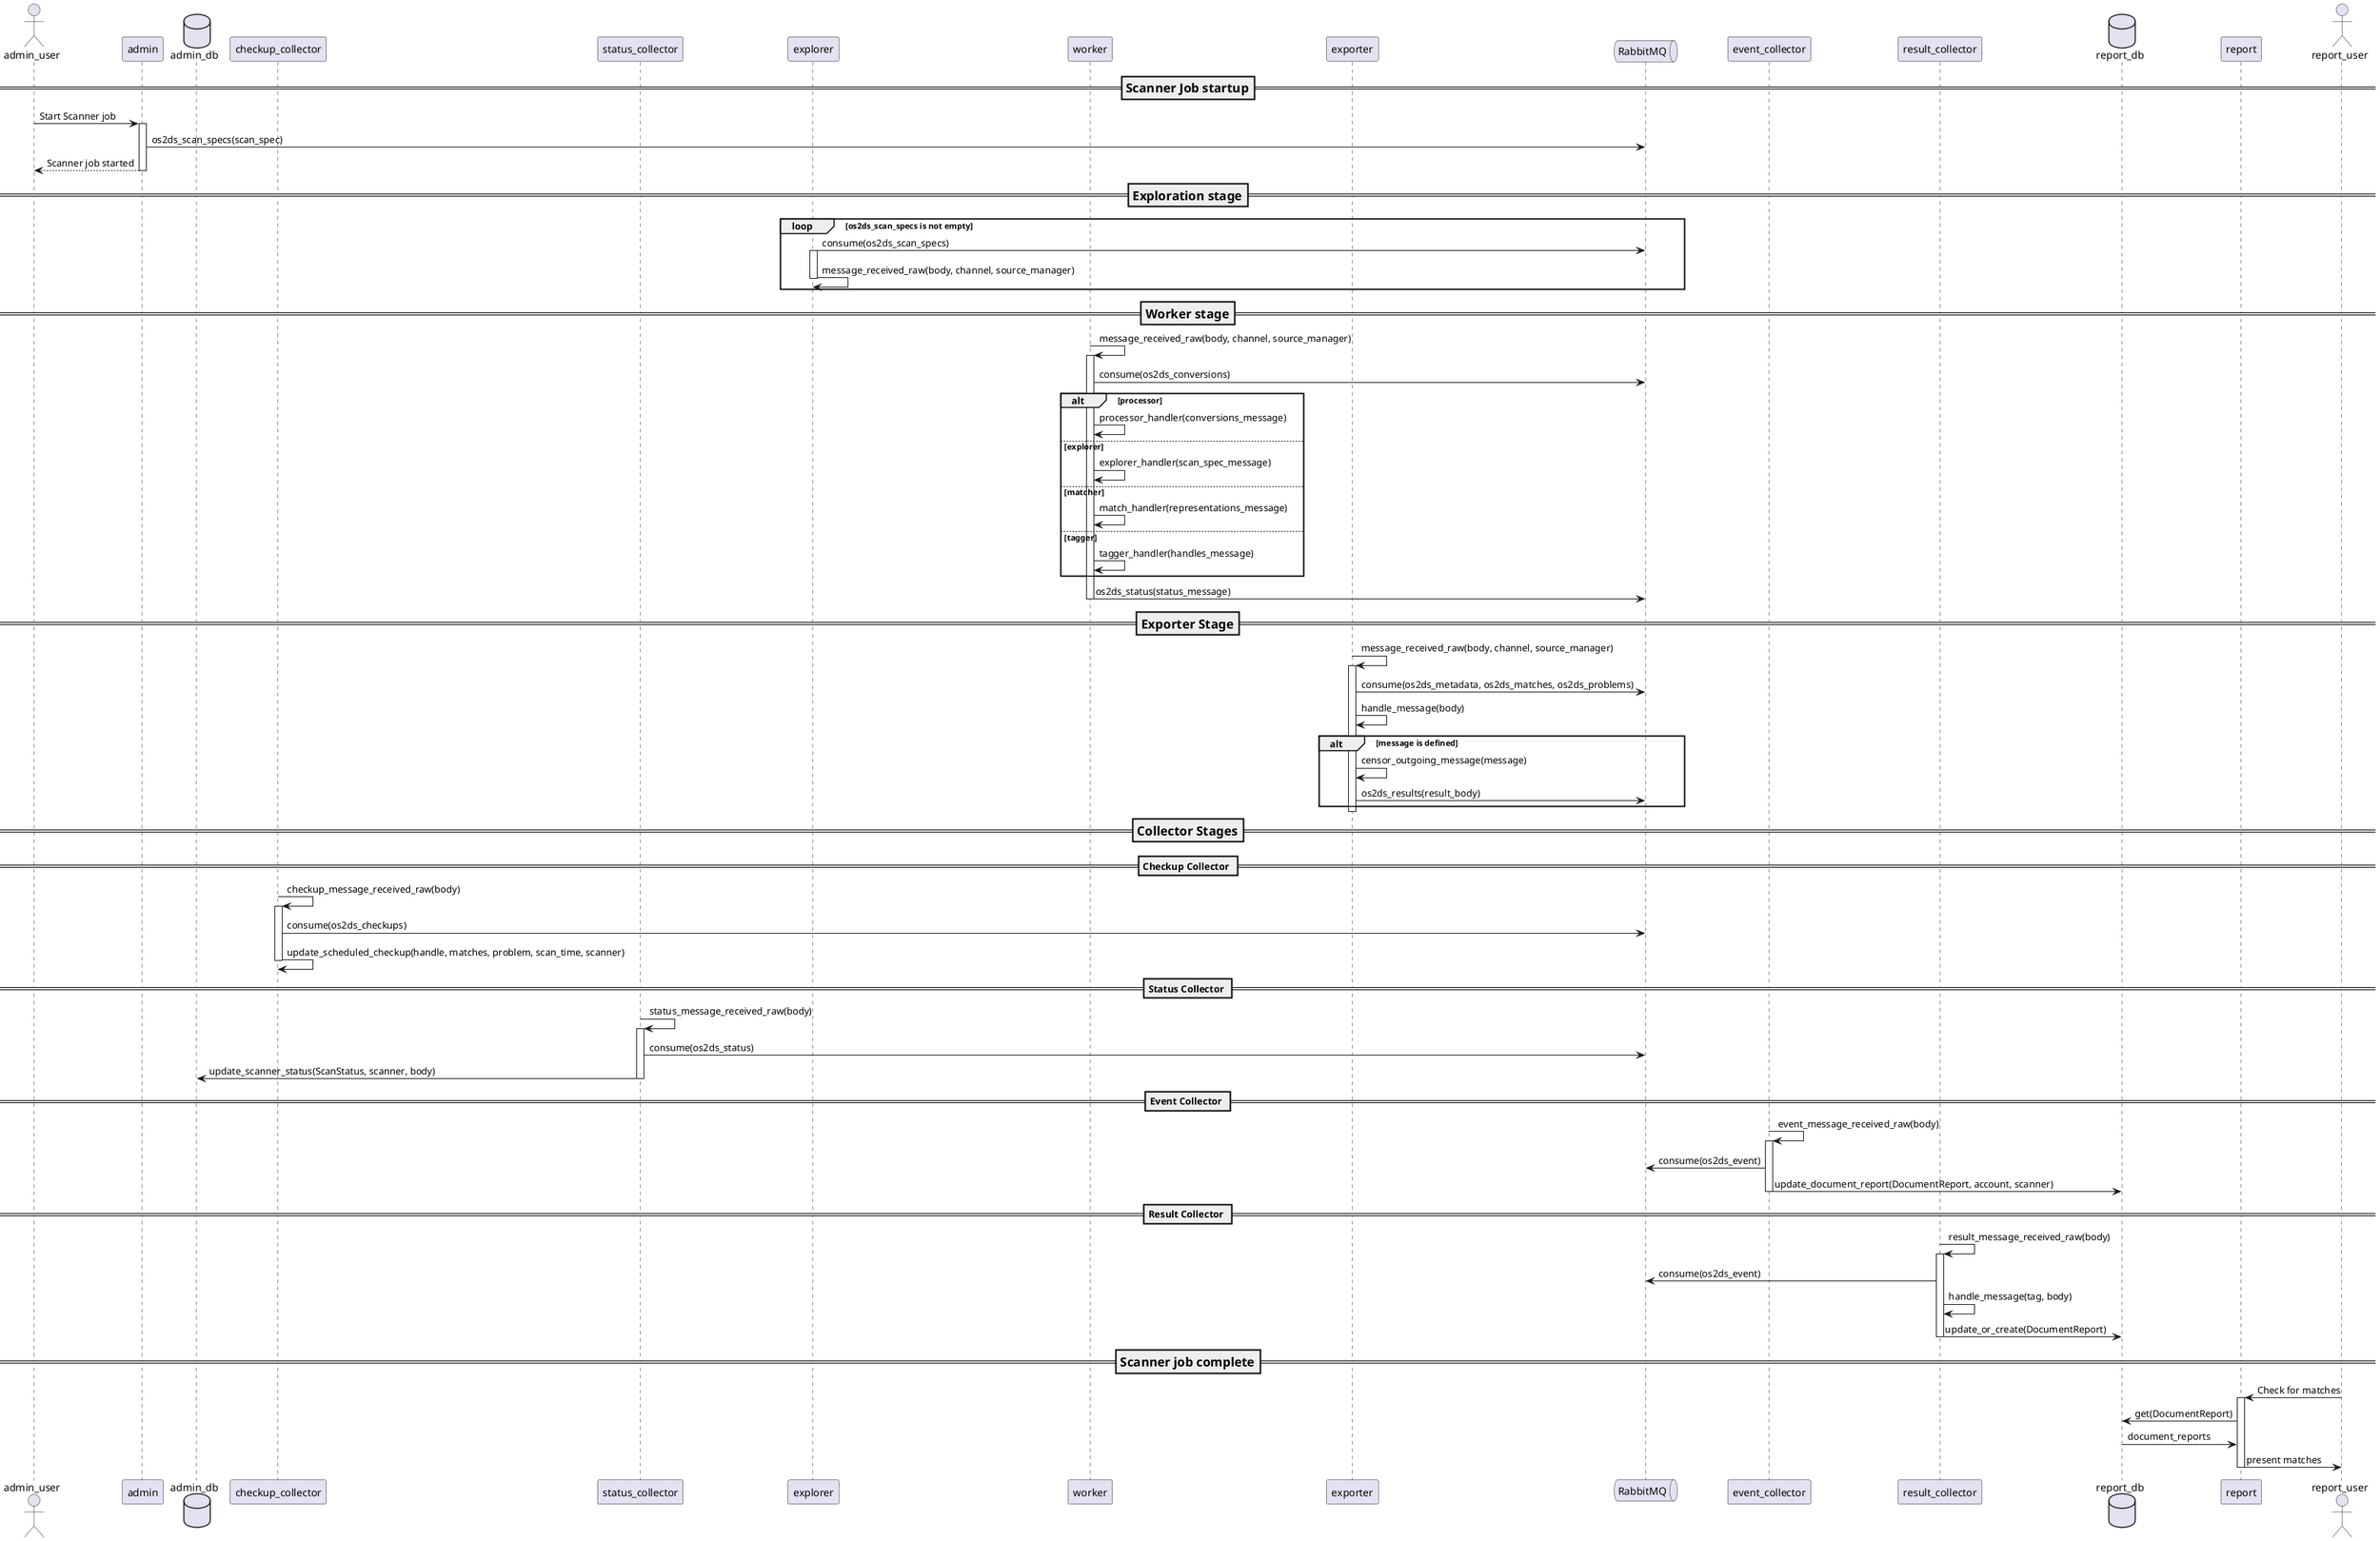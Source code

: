 @startuml
actor admin_user

participant admin

database admin_db

participant checkup_collector as cc
participant status_collector as sc
participant explorer
participant worker
participant exporter

queue RabbitMQ as mq

participant event_collector as ec
participant result_collector as rc

database report_db

participant report

actor report_user



=== Scanner Job startup == 

admin_user -> admin : Start Scanner job
activate admin
        admin -> mq : os2ds_scan_specs(scan_spec)
        admin --> admin_user : Scanner job started
deactivate admin

=== Exploration stage ==

loop os2ds_scan_specs is not empty
        explorer -> mq : consume(os2ds_scan_specs)
        activate explorer
                explorer -> explorer : message_received_raw(body, channel, source_manager)
        deactivate explorer
end

=== Worker stage ==

worker -> worker : message_received_raw(body, channel, source_manager)
activate worker
        worker -> mq : consume(os2ds_conversions)
        alt processor 
                worker -> worker : processor_handler(conversions_message)
        else explorer 
                worker -> worker : explorer_handler(scan_spec_message)
        else matcher
                worker -> worker : match_handler(representations_message)
        else tagger
                worker -> worker : tagger_handler(handles_message)
        end
        worker -> mq : os2ds_status(status_message)
deactivate worker

=== Exporter Stage ==

exporter -> exporter : message_received_raw(body, channel, source_manager)
activate exporter
        exporter -> mq : consume(os2ds_metadata, os2ds_matches, os2ds_problems)
        exporter -> exporter : handle_message(body)
        alt message is defined
                exporter -> exporter : censor_outgoing_message(message) 
                exporter -> mq : os2ds_results(result_body)
        end
deactivate exporter

=== Collector Stages ==

== Checkup Collector ==

cc -> cc : checkup_message_received_raw(body)
activate cc
        cc -> mq : consume(os2ds_checkups)
        cc -> cc : update_scheduled_checkup(handle, matches, problem, scan_time, scanner)
deactivate cc

== Status Collector ==

sc -> sc : status_message_received_raw(body)
activate sc
        sc -> mq : consume(os2ds_status)
        sc -> admin_db : update_scanner_status(ScanStatus, scanner, body)
deactivate sc

== Event Collector ==

ec -> ec : event_message_received_raw(body)
activate ec
        ec -> mq : consume(os2ds_event)
        ec -> report_db : update_document_report(DocumentReport, account, scanner)
deactivate ec

== Result Collector ==

rc -> rc : result_message_received_raw(body)
activate rc
        rc -> mq : consume(os2ds_event)
        rc -> rc : handle_message(tag, body)
        rc -> report_db : update_or_create(DocumentReport)
deactivate rc

=== Scanner job complete ==

report_user -> report : Check for matches
activate report
        report -> report_db : get(DocumentReport) 
        report_db -> report : document_reports
        report -> report_user : present matches
deactivate report

@enduml
